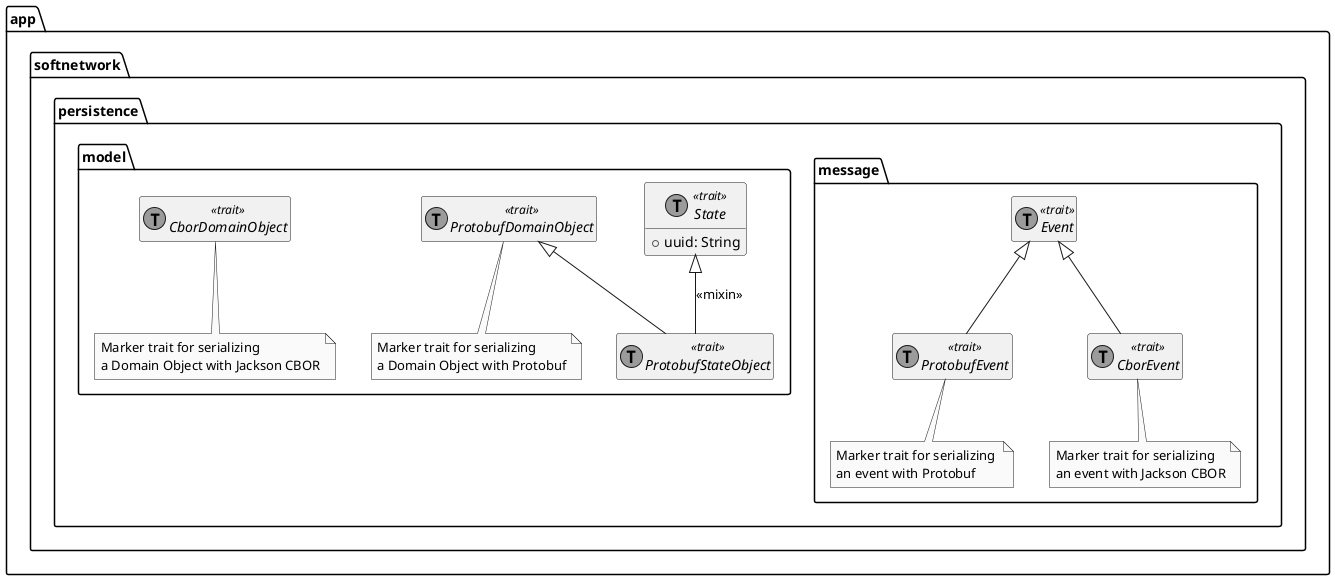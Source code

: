 @startuml Serialization
hide empty members
skinparam monochrome true

package app.softnetwork.persistence {
    package message {
        abstract Event << (T,orchid) trait >>
        abstract ProtobufEvent << (T,orchid) trait >> extends Event
        note bottom of ProtobufEvent: Marker trait for serializing \nan event with Protobuf
        abstract CborEvent << (T,orchid) trait >> extends Event
        note bottom of CborEvent: Marker trait for serializing \nan event with Jackson CBOR
    }
    package model {
        abstract State << (T,orchid) trait >> {
            +uuid: String
        }
        abstract ProtobufDomainObject << (T,orchid) trait >>
        note bottom of ProtobufDomainObject: Marker trait for serializing \na Domain Object with Protobuf
        abstract CborDomainObject << (T,orchid) trait >>
        note bottom of CborDomainObject: Marker trait for serializing \na Domain Object with Jackson CBOR
        abstract ProtobufStateObject << (T,orchid) trait >> extends ProtobufDomainObject
        State <|-- ProtobufStateObject: <<mixin>>
    }
}
@enduml
